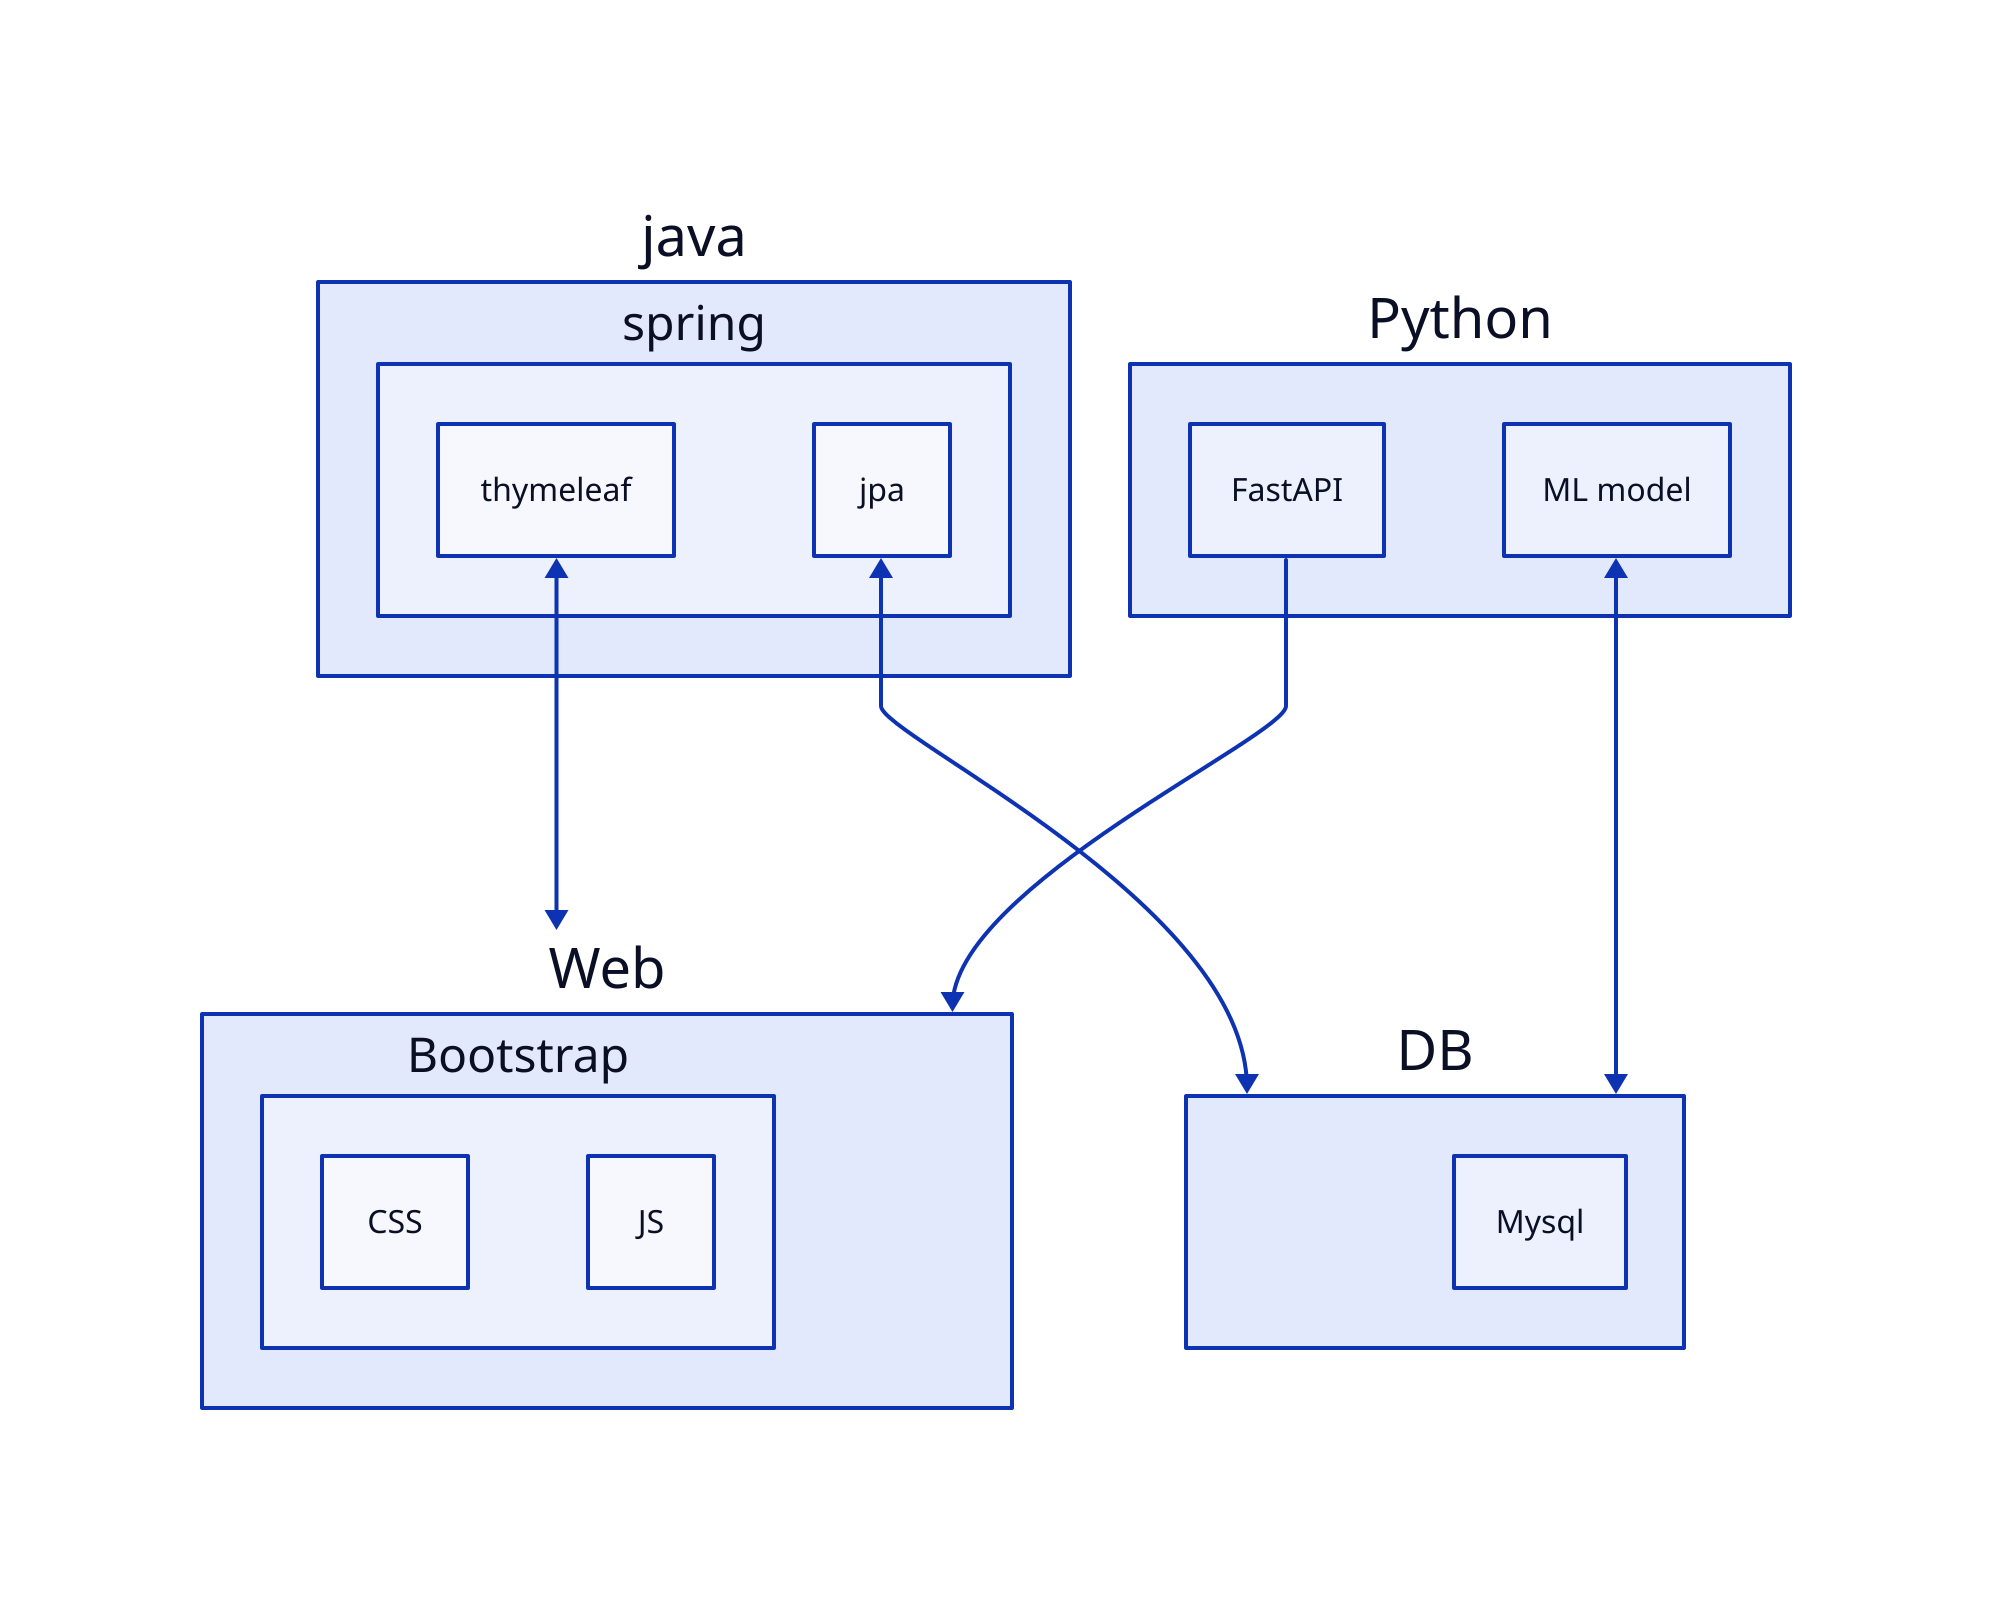 java: {  
    spring: {  
      thymeleaf <-> _._.Web  
      jpa <-> _._.DB  
    }  
  }  
  Web: {  
    Bootstrap: {  
      CSS  
      JS  
    }  
  }  
  DB: {  
    Mysql  
  }  
  Python: {  
    
    FastAPI -> _.Web  
    ML model <-> _.DB  
  }